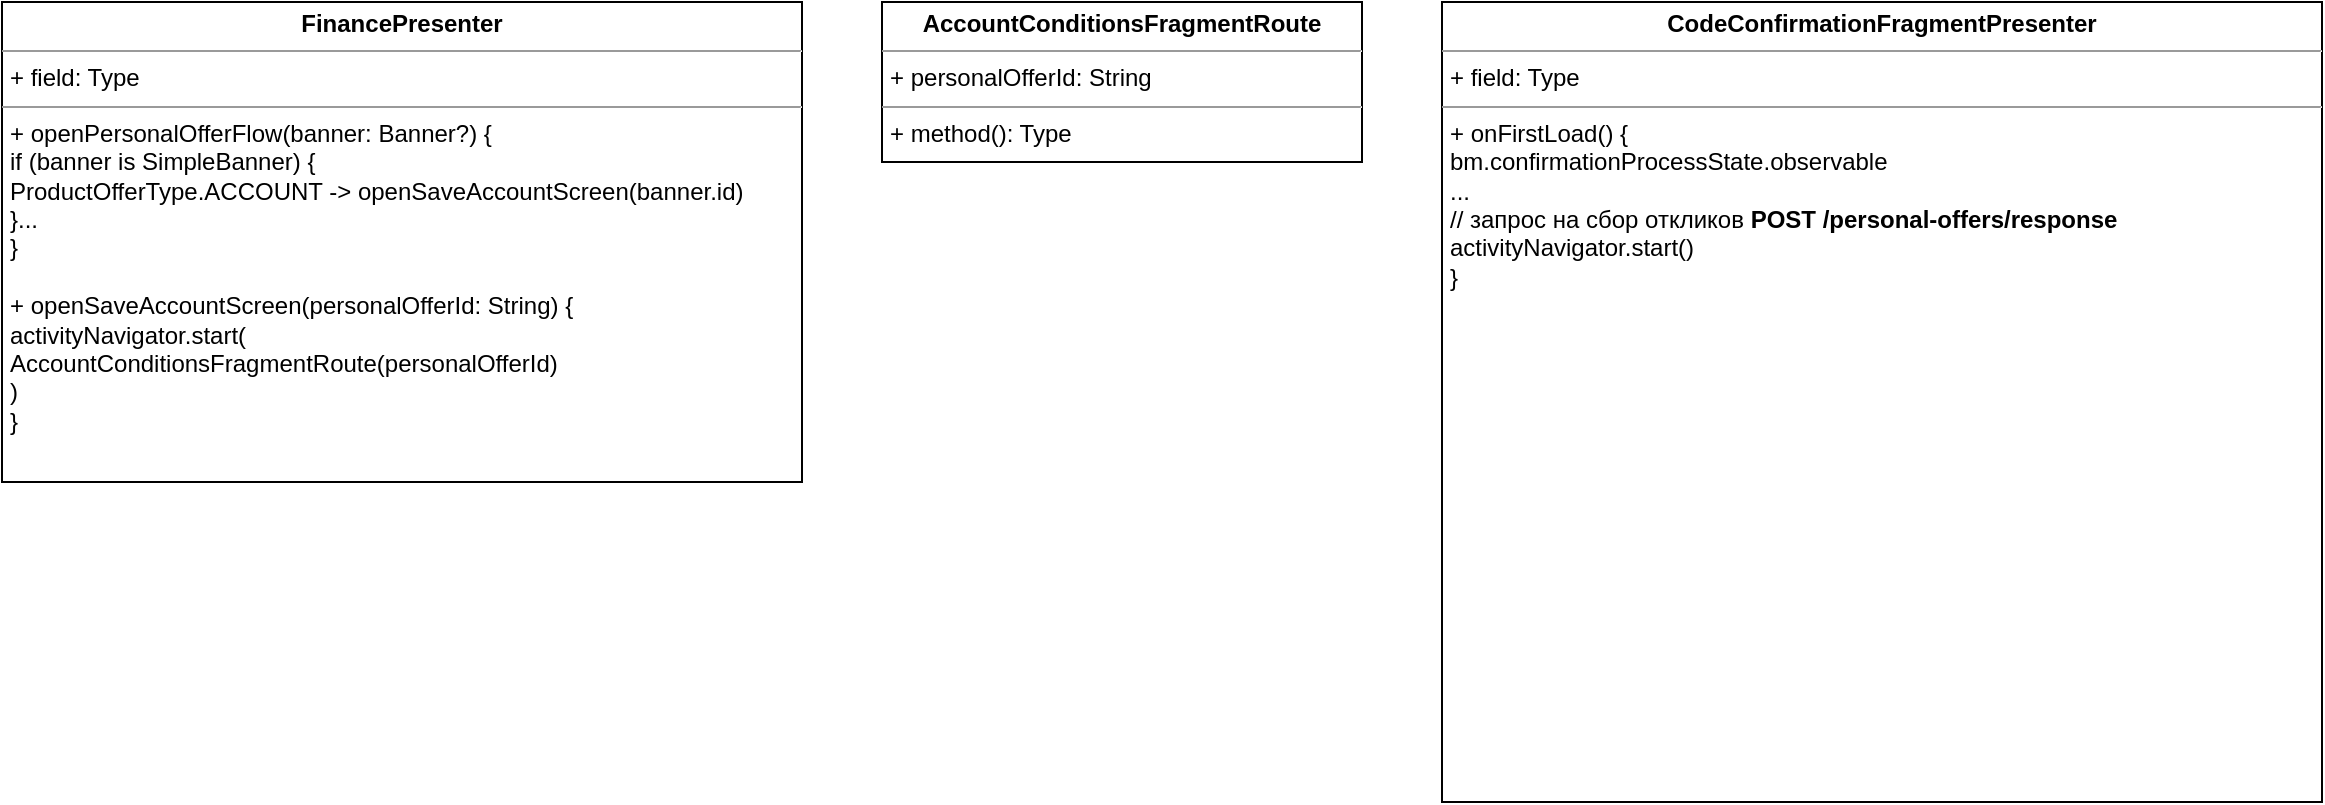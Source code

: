 <mxfile version="20.1.1" type="github">
  <diagram id="388evJ7L-WMi9SXEFM6U" name="Page-1">
    <mxGraphModel dx="610" dy="387" grid="1" gridSize="10" guides="1" tooltips="1" connect="1" arrows="1" fold="1" page="1" pageScale="1" pageWidth="827" pageHeight="1169" math="0" shadow="0">
      <root>
        <mxCell id="0" />
        <mxCell id="1" parent="0" />
        <mxCell id="SASC6l92C_m0x09RPi69-1" value="&lt;p style=&quot;margin:0px;margin-top:4px;text-align:center;&quot;&gt;&lt;b&gt;FinancePresenter&lt;/b&gt;&lt;/p&gt;&lt;hr size=&quot;1&quot;&gt;&lt;p style=&quot;margin:0px;margin-left:4px;&quot;&gt;+ field: Type&lt;/p&gt;&lt;hr size=&quot;1&quot;&gt;&lt;p style=&quot;margin:0px;margin-left:4px;&quot;&gt;+ openPersonalOfferFlow(banner: Banner?) {&lt;/p&gt;&lt;p style=&quot;margin:0px;margin-left:4px;&quot;&gt;if (banner is SimpleBanner) {&lt;/p&gt;&lt;p style=&quot;margin:0px;margin-left:4px;&quot;&gt;ProductOfferType.ACCOUNT -&amp;gt; openSaveAccountScreen(banner.id)&lt;br&gt;&lt;/p&gt;&lt;p style=&quot;margin:0px;margin-left:4px;&quot;&gt;}...&lt;br&gt;&lt;/p&gt;&lt;p style=&quot;margin:0px;margin-left:4px;&quot;&gt;}&lt;/p&gt;&lt;p style=&quot;margin:0px;margin-left:4px;&quot;&gt;&lt;br&gt;&lt;/p&gt;&lt;p style=&quot;margin:0px;margin-left:4px;&quot;&gt;+ openSaveAccountScreen(personalOfferId: String) {&lt;/p&gt;&lt;p style=&quot;margin:0px;margin-left:4px;&quot;&gt;activityNavigator.start(&lt;/p&gt;&lt;p style=&quot;margin:0px;margin-left:4px;&quot;&gt;AccountConditionsFragmentRoute(personalOfferId)&lt;/p&gt;&lt;p style=&quot;margin:0px;margin-left:4px;&quot;&gt;)&lt;br&gt;&lt;/p&gt;&lt;p style=&quot;margin:0px;margin-left:4px;&quot;&gt;}&lt;br&gt;&lt;/p&gt;" style="verticalAlign=top;align=left;overflow=fill;fontSize=12;fontFamily=Helvetica;html=1;" vertex="1" parent="1">
          <mxGeometry x="120" y="120" width="400" height="240" as="geometry" />
        </mxCell>
        <mxCell id="SASC6l92C_m0x09RPi69-2" value="&lt;p style=&quot;margin:0px;margin-top:4px;text-align:center;&quot;&gt;&lt;b&gt;CodeConfirmationFragmentPresenter&lt;/b&gt;&lt;/p&gt;&lt;hr size=&quot;1&quot;&gt;&lt;p style=&quot;margin:0px;margin-left:4px;&quot;&gt;+ field: Type&lt;/p&gt;&lt;hr size=&quot;1&quot;&gt;&lt;p style=&quot;margin:0px;margin-left:4px;&quot;&gt;+ onFirstLoad() {&lt;/p&gt;&lt;p style=&quot;margin:0px;margin-left:4px;&quot;&gt;bm.confirmationProcessState.observable&lt;/p&gt;&lt;p style=&quot;margin:0px;margin-left:4px;&quot;&gt;...&lt;/p&gt;&lt;p style=&quot;margin:0px;margin-left:4px;&quot;&gt;// запрос на сбор откликов &lt;b&gt;POST /personal-offers/response&lt;/b&gt;&lt;br&gt;&lt;/p&gt;&lt;p style=&quot;margin:0px;margin-left:4px;&quot;&gt;activityNavigator.start()&lt;br&gt;&lt;/p&gt;&lt;p style=&quot;margin:0px;margin-left:4px;&quot;&gt;}&lt;br&gt;&lt;/p&gt;" style="verticalAlign=top;align=left;overflow=fill;fontSize=12;fontFamily=Helvetica;html=1;" vertex="1" parent="1">
          <mxGeometry x="840" y="120" width="440" height="400" as="geometry" />
        </mxCell>
        <mxCell id="SASC6l92C_m0x09RPi69-3" value="&lt;p style=&quot;margin:0px;margin-top:4px;text-align:center;&quot;&gt;&lt;b&gt;AccountConditionsFragmentRoute&lt;/b&gt;&lt;/p&gt;&lt;hr size=&quot;1&quot;&gt;&lt;p style=&quot;margin:0px;margin-left:4px;&quot;&gt;+ personalOfferId: String&lt;br&gt;&lt;/p&gt;&lt;hr size=&quot;1&quot;&gt;&lt;p style=&quot;margin:0px;margin-left:4px;&quot;&gt;+ method(): Type&lt;/p&gt;" style="verticalAlign=top;align=left;overflow=fill;fontSize=12;fontFamily=Helvetica;html=1;" vertex="1" parent="1">
          <mxGeometry x="560" y="120" width="240" height="80" as="geometry" />
        </mxCell>
      </root>
    </mxGraphModel>
  </diagram>
</mxfile>
